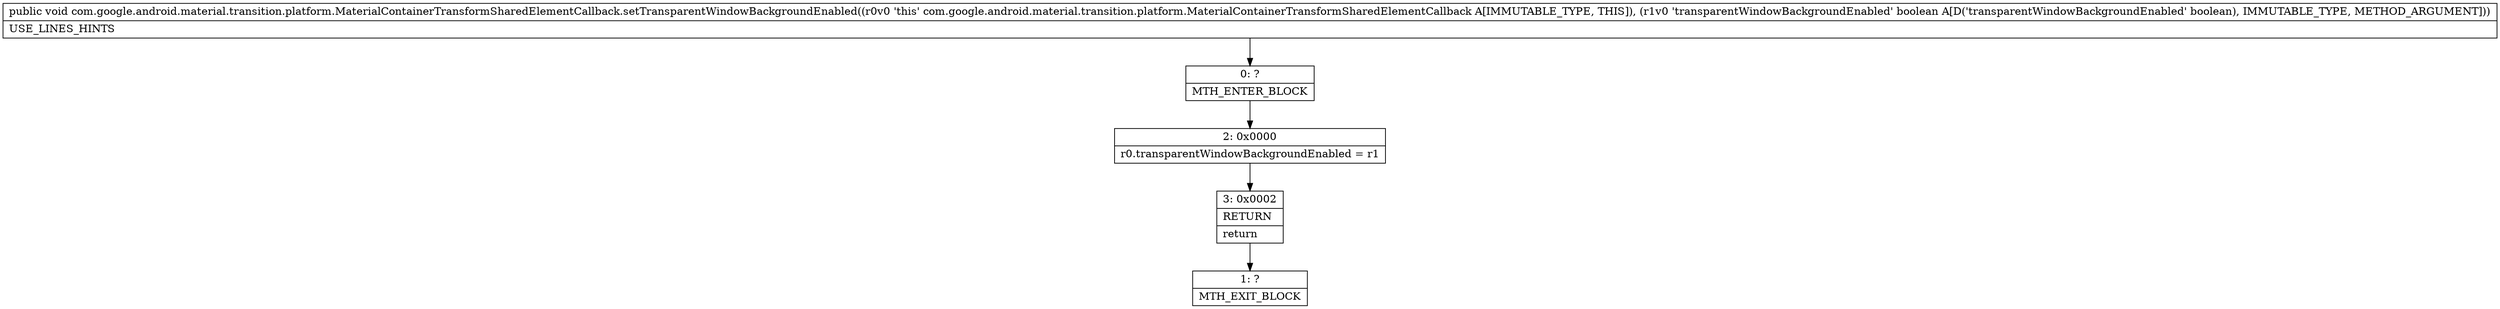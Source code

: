 digraph "CFG forcom.google.android.material.transition.platform.MaterialContainerTransformSharedElementCallback.setTransparentWindowBackgroundEnabled(Z)V" {
Node_0 [shape=record,label="{0\:\ ?|MTH_ENTER_BLOCK\l}"];
Node_2 [shape=record,label="{2\:\ 0x0000|r0.transparentWindowBackgroundEnabled = r1\l}"];
Node_3 [shape=record,label="{3\:\ 0x0002|RETURN\l|return\l}"];
Node_1 [shape=record,label="{1\:\ ?|MTH_EXIT_BLOCK\l}"];
MethodNode[shape=record,label="{public void com.google.android.material.transition.platform.MaterialContainerTransformSharedElementCallback.setTransparentWindowBackgroundEnabled((r0v0 'this' com.google.android.material.transition.platform.MaterialContainerTransformSharedElementCallback A[IMMUTABLE_TYPE, THIS]), (r1v0 'transparentWindowBackgroundEnabled' boolean A[D('transparentWindowBackgroundEnabled' boolean), IMMUTABLE_TYPE, METHOD_ARGUMENT]))  | USE_LINES_HINTS\l}"];
MethodNode -> Node_0;Node_0 -> Node_2;
Node_2 -> Node_3;
Node_3 -> Node_1;
}

